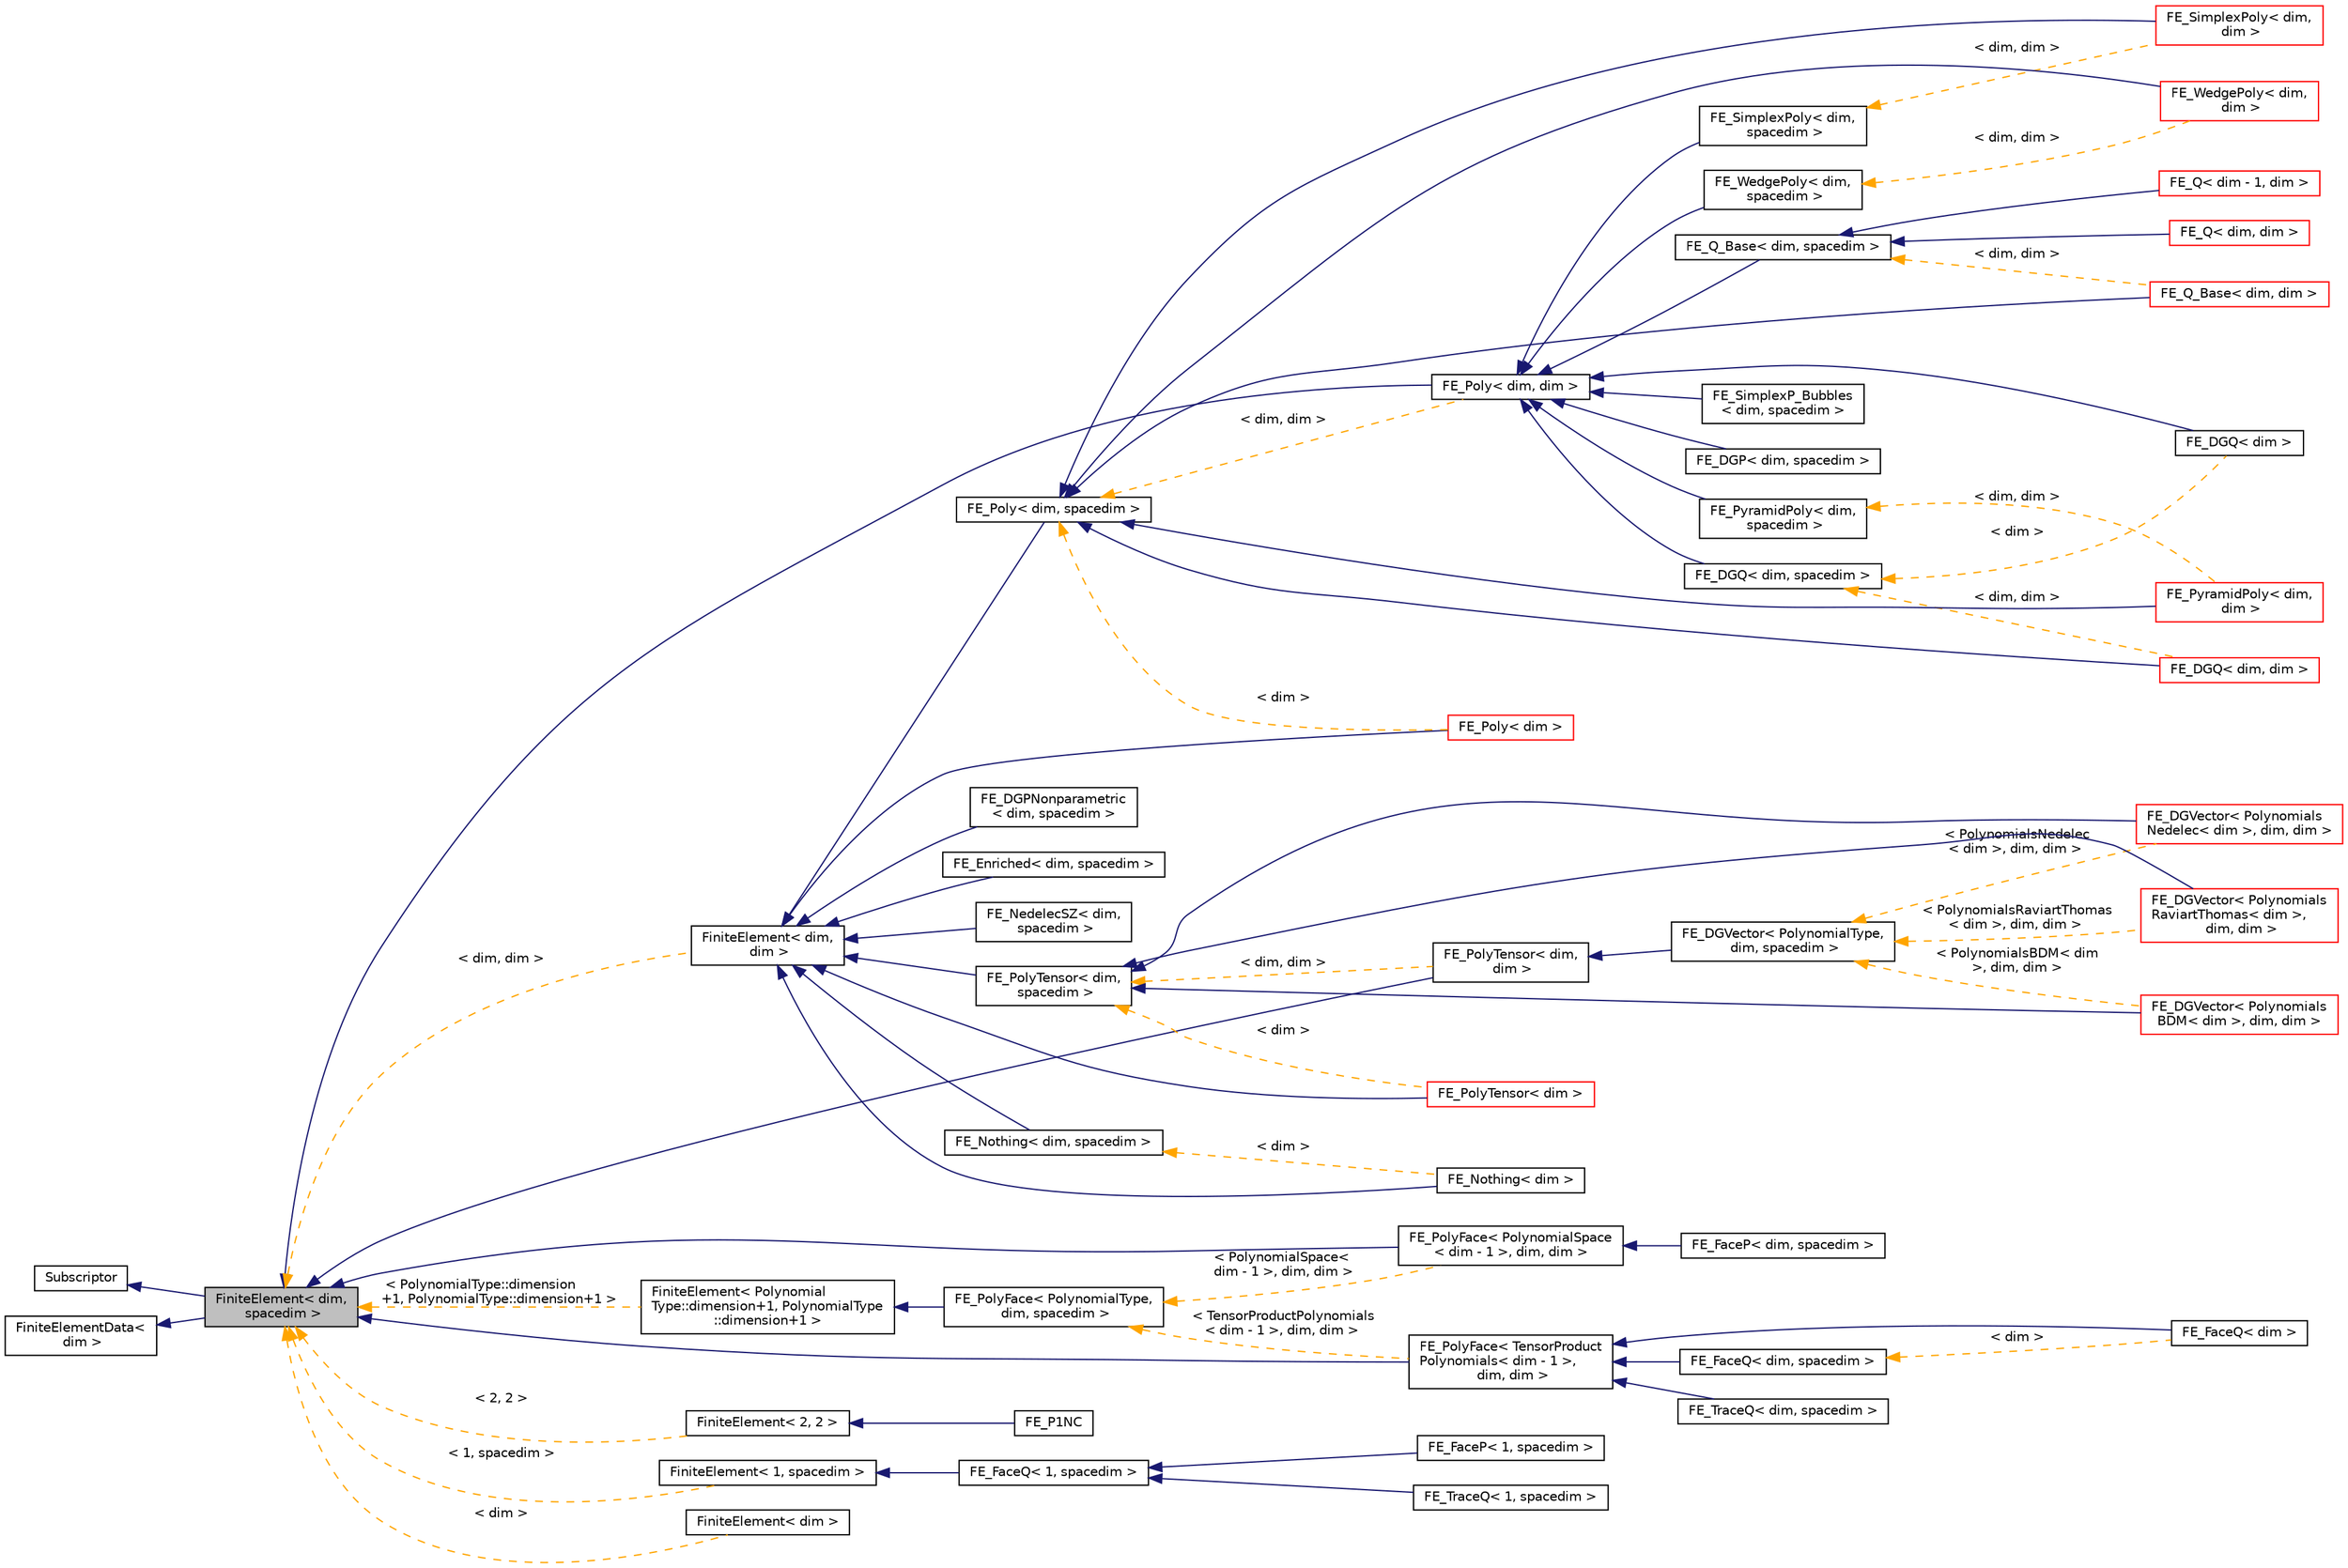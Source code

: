 digraph "FiniteElement&lt; dim, spacedim &gt;"
{
 // LATEX_PDF_SIZE
  edge [fontname="Helvetica",fontsize="10",labelfontname="Helvetica",labelfontsize="10"];
  node [fontname="Helvetica",fontsize="10",shape=record];
  rankdir="LR";
  Node1 [label="FiniteElement\< dim,\l spacedim \>",height=0.2,width=0.4,color="black", fillcolor="grey75", style="filled", fontcolor="black",tooltip=" "];
  Node2 -> Node1 [dir="back",color="midnightblue",fontsize="10",style="solid",fontname="Helvetica"];
  Node2 [label="Subscriptor",height=0.2,width=0.4,color="black", fillcolor="white", style="filled",URL="$classSubscriptor.html",tooltip=" "];
  Node3 -> Node1 [dir="back",color="midnightblue",fontsize="10",style="solid",fontname="Helvetica"];
  Node3 [label="FiniteElementData\<\l dim \>",height=0.2,width=0.4,color="black", fillcolor="white", style="filled",URL="$classFiniteElementData.html",tooltip=" "];
  Node1 -> Node4 [dir="back",color="midnightblue",fontsize="10",style="solid",fontname="Helvetica"];
  Node4 [label="FE_Poly\< dim, dim \>",height=0.2,width=0.4,color="black", fillcolor="white", style="filled",URL="$classFE__Poly.html",tooltip=" "];
  Node4 -> Node5 [dir="back",color="midnightblue",fontsize="10",style="solid",fontname="Helvetica"];
  Node5 [label="FE_DGP\< dim, spacedim \>",height=0.2,width=0.4,color="black", fillcolor="white", style="filled",URL="$classFE__DGP.html",tooltip=" "];
  Node4 -> Node6 [dir="back",color="midnightblue",fontsize="10",style="solid",fontname="Helvetica"];
  Node6 [label="FE_DGQ\< dim, spacedim \>",height=0.2,width=0.4,color="black", fillcolor="white", style="filled",URL="$classFE__DGQ.html",tooltip=" "];
  Node6 -> Node7 [dir="back",color="orange",fontsize="10",style="dashed",label=" \< dim, dim \>" ,fontname="Helvetica"];
  Node7 [label="FE_DGQ\< dim, dim \>",height=0.2,width=0.4,color="red", fillcolor="white", style="filled",URL="$classFE__DGQ.html",tooltip=" "];
  Node6 -> Node12 [dir="back",color="orange",fontsize="10",style="dashed",label=" \< dim \>" ,fontname="Helvetica"];
  Node12 [label="FE_DGQ\< dim \>",height=0.2,width=0.4,color="black", fillcolor="white", style="filled",URL="$classFE__DGQ.html",tooltip=" "];
  Node4 -> Node12 [dir="back",color="midnightblue",fontsize="10",style="solid",fontname="Helvetica"];
  Node4 -> Node13 [dir="back",color="midnightblue",fontsize="10",style="solid",fontname="Helvetica"];
  Node13 [label="FE_PyramidPoly\< dim,\l spacedim \>",height=0.2,width=0.4,color="black", fillcolor="white", style="filled",URL="$classFE__PyramidPoly.html",tooltip=" "];
  Node13 -> Node14 [dir="back",color="orange",fontsize="10",style="dashed",label=" \< dim, dim \>" ,fontname="Helvetica"];
  Node14 [label="FE_PyramidPoly\< dim,\l dim \>",height=0.2,width=0.4,color="red", fillcolor="white", style="filled",URL="$classFE__PyramidPoly.html",tooltip=" "];
  Node4 -> Node17 [dir="back",color="midnightblue",fontsize="10",style="solid",fontname="Helvetica"];
  Node17 [label="FE_Q_Base\< dim, spacedim \>",height=0.2,width=0.4,color="black", fillcolor="white", style="filled",URL="$classFE__Q__Base.html",tooltip=" "];
  Node17 -> Node18 [dir="back",color="midnightblue",fontsize="10",style="solid",fontname="Helvetica"];
  Node18 [label="FE_Q\< dim - 1, dim \>",height=0.2,width=0.4,color="red", fillcolor="white", style="filled",URL="$classFE__Q.html",tooltip=" "];
  Node17 -> Node19 [dir="back",color="midnightblue",fontsize="10",style="solid",fontname="Helvetica"];
  Node19 [label="FE_Q\< dim, dim \>",height=0.2,width=0.4,color="red", fillcolor="white", style="filled",URL="$classFE__Q.html",tooltip=" "];
  Node17 -> Node20 [dir="back",color="orange",fontsize="10",style="dashed",label=" \< dim, dim \>" ,fontname="Helvetica"];
  Node20 [label="FE_Q_Base\< dim, dim \>",height=0.2,width=0.4,color="red", fillcolor="white", style="filled",URL="$classFE__Q__Base.html",tooltip=" "];
  Node4 -> Node28 [dir="back",color="midnightblue",fontsize="10",style="solid",fontname="Helvetica"];
  Node28 [label="FE_SimplexP_Bubbles\l\< dim, spacedim \>",height=0.2,width=0.4,color="black", fillcolor="white", style="filled",URL="$classFE__SimplexP__Bubbles.html",tooltip="Enriched version of FE_P that can be used with nodal quadrature. Many explicit time integration schem..."];
  Node4 -> Node29 [dir="back",color="midnightblue",fontsize="10",style="solid",fontname="Helvetica"];
  Node29 [label="FE_SimplexPoly\< dim,\l spacedim \>",height=0.2,width=0.4,color="black", fillcolor="white", style="filled",URL="$classFE__SimplexPoly.html",tooltip=" "];
  Node29 -> Node30 [dir="back",color="orange",fontsize="10",style="dashed",label=" \< dim, dim \>" ,fontname="Helvetica"];
  Node30 [label="FE_SimplexPoly\< dim,\l dim \>",height=0.2,width=0.4,color="red", fillcolor="white", style="filled",URL="$classFE__SimplexPoly.html",tooltip=" "];
  Node4 -> Node33 [dir="back",color="midnightblue",fontsize="10",style="solid",fontname="Helvetica"];
  Node33 [label="FE_WedgePoly\< dim,\l spacedim \>",height=0.2,width=0.4,color="black", fillcolor="white", style="filled",URL="$classFE__WedgePoly.html",tooltip=" "];
  Node33 -> Node34 [dir="back",color="orange",fontsize="10",style="dashed",label=" \< dim, dim \>" ,fontname="Helvetica"];
  Node34 [label="FE_WedgePoly\< dim,\l dim \>",height=0.2,width=0.4,color="red", fillcolor="white", style="filled",URL="$classFE__WedgePoly.html",tooltip=" "];
  Node1 -> Node37 [dir="back",color="midnightblue",fontsize="10",style="solid",fontname="Helvetica"];
  Node37 [label="FE_PolyFace\< PolynomialSpace\l\< dim - 1 \>, dim, dim \>",height=0.2,width=0.4,color="black", fillcolor="white", style="filled",URL="$classFE__PolyFace.html",tooltip=" "];
  Node37 -> Node38 [dir="back",color="midnightblue",fontsize="10",style="solid",fontname="Helvetica"];
  Node38 [label="FE_FaceP\< dim, spacedim \>",height=0.2,width=0.4,color="black", fillcolor="white", style="filled",URL="$classFE__FaceP.html",tooltip=" "];
  Node1 -> Node39 [dir="back",color="midnightblue",fontsize="10",style="solid",fontname="Helvetica"];
  Node39 [label="FE_PolyFace\< TensorProduct\lPolynomials\< dim - 1 \>,\l dim, dim \>",height=0.2,width=0.4,color="black", fillcolor="white", style="filled",URL="$classFE__PolyFace.html",tooltip=" "];
  Node39 -> Node40 [dir="back",color="midnightblue",fontsize="10",style="solid",fontname="Helvetica"];
  Node40 [label="FE_FaceQ\< dim, spacedim \>",height=0.2,width=0.4,color="black", fillcolor="white", style="filled",URL="$classFE__FaceQ.html",tooltip=" "];
  Node40 -> Node41 [dir="back",color="orange",fontsize="10",style="dashed",label=" \< dim \>" ,fontname="Helvetica"];
  Node41 [label="FE_FaceQ\< dim \>",height=0.2,width=0.4,color="black", fillcolor="white", style="filled",URL="$classFE__FaceQ.html",tooltip=" "];
  Node39 -> Node41 [dir="back",color="midnightblue",fontsize="10",style="solid",fontname="Helvetica"];
  Node39 -> Node42 [dir="back",color="midnightblue",fontsize="10",style="solid",fontname="Helvetica"];
  Node42 [label="FE_TraceQ\< dim, spacedim \>",height=0.2,width=0.4,color="black", fillcolor="white", style="filled",URL="$classFE__TraceQ.html",tooltip=" "];
  Node1 -> Node43 [dir="back",color="midnightblue",fontsize="10",style="solid",fontname="Helvetica"];
  Node43 [label="FE_PolyTensor\< dim,\l dim \>",height=0.2,width=0.4,color="black", fillcolor="white", style="filled",URL="$classFE__PolyTensor.html",tooltip=" "];
  Node43 -> Node44 [dir="back",color="midnightblue",fontsize="10",style="solid",fontname="Helvetica"];
  Node44 [label="FE_DGVector\< PolynomialType,\l dim, spacedim \>",height=0.2,width=0.4,color="black", fillcolor="white", style="filled",URL="$classFE__DGVector.html",tooltip=" "];
  Node44 -> Node45 [dir="back",color="orange",fontsize="10",style="dashed",label=" \< PolynomialsRaviartThomas\l\< dim \>, dim, dim \>" ,fontname="Helvetica"];
  Node45 [label="FE_DGVector\< Polynomials\lRaviartThomas\< dim \>,\l dim, dim \>",height=0.2,width=0.4,color="red", fillcolor="white", style="filled",URL="$classFE__DGVector.html",tooltip=" "];
  Node44 -> Node48 [dir="back",color="orange",fontsize="10",style="dashed",label=" \< PolynomialsBDM\< dim\l \>, dim, dim \>" ,fontname="Helvetica"];
  Node48 [label="FE_DGVector\< Polynomials\lBDM\< dim \>, dim, dim \>",height=0.2,width=0.4,color="red", fillcolor="white", style="filled",URL="$classFE__DGVector.html",tooltip=" "];
  Node44 -> Node50 [dir="back",color="orange",fontsize="10",style="dashed",label=" \< PolynomialsNedelec\l\< dim \>, dim, dim \>" ,fontname="Helvetica"];
  Node50 [label="FE_DGVector\< Polynomials\lNedelec\< dim \>, dim, dim \>",height=0.2,width=0.4,color="red", fillcolor="white", style="filled",URL="$classFE__DGVector.html",tooltip=" "];
  Node1 -> Node52 [dir="back",color="orange",fontsize="10",style="dashed",label=" \< 2, 2 \>" ,fontname="Helvetica"];
  Node52 [label="FiniteElement\< 2, 2 \>",height=0.2,width=0.4,color="black", fillcolor="white", style="filled",URL="$classFiniteElement.html",tooltip=" "];
  Node52 -> Node53 [dir="back",color="midnightblue",fontsize="10",style="solid",fontname="Helvetica"];
  Node53 [label="FE_P1NC",height=0.2,width=0.4,color="black", fillcolor="white", style="filled",URL="$classFE__P1NC.html",tooltip=" "];
  Node1 -> Node54 [dir="back",color="orange",fontsize="10",style="dashed",label=" \< PolynomialType::dimension\l+1, PolynomialType::dimension+1 \>" ,fontname="Helvetica"];
  Node54 [label="FiniteElement\< Polynomial\lType::dimension+1, PolynomialType\l::dimension+1 \>",height=0.2,width=0.4,color="black", fillcolor="white", style="filled",URL="$classFiniteElement.html",tooltip=" "];
  Node54 -> Node55 [dir="back",color="midnightblue",fontsize="10",style="solid",fontname="Helvetica"];
  Node55 [label="FE_PolyFace\< PolynomialType,\l dim, spacedim \>",height=0.2,width=0.4,color="black", fillcolor="white", style="filled",URL="$classFE__PolyFace.html",tooltip=" "];
  Node55 -> Node37 [dir="back",color="orange",fontsize="10",style="dashed",label=" \< PolynomialSpace\<\l dim - 1 \>, dim, dim \>" ,fontname="Helvetica"];
  Node55 -> Node39 [dir="back",color="orange",fontsize="10",style="dashed",label=" \< TensorProductPolynomials\l\< dim - 1 \>, dim, dim \>" ,fontname="Helvetica"];
  Node1 -> Node56 [dir="back",color="orange",fontsize="10",style="dashed",label=" \< 1, spacedim \>" ,fontname="Helvetica"];
  Node56 [label="FiniteElement\< 1, spacedim \>",height=0.2,width=0.4,color="black", fillcolor="white", style="filled",URL="$classFiniteElement.html",tooltip=" "];
  Node56 -> Node57 [dir="back",color="midnightblue",fontsize="10",style="solid",fontname="Helvetica"];
  Node57 [label="FE_FaceQ\< 1, spacedim \>",height=0.2,width=0.4,color="black", fillcolor="white", style="filled",URL="$classFE__FaceQ_3_011_00_01spacedim_01_4.html",tooltip=" "];
  Node57 -> Node58 [dir="back",color="midnightblue",fontsize="10",style="solid",fontname="Helvetica"];
  Node58 [label="FE_FaceP\< 1, spacedim \>",height=0.2,width=0.4,color="black", fillcolor="white", style="filled",URL="$classFE__FaceP_3_011_00_01spacedim_01_4.html",tooltip=" "];
  Node57 -> Node59 [dir="back",color="midnightblue",fontsize="10",style="solid",fontname="Helvetica"];
  Node59 [label="FE_TraceQ\< 1, spacedim \>",height=0.2,width=0.4,color="black", fillcolor="white", style="filled",URL="$classFE__TraceQ_3_011_00_01spacedim_01_4.html",tooltip=" "];
  Node1 -> Node60 [dir="back",color="orange",fontsize="10",style="dashed",label=" \< dim, dim \>" ,fontname="Helvetica"];
  Node60 [label="FiniteElement\< dim,\l dim \>",height=0.2,width=0.4,color="black", fillcolor="white", style="filled",URL="$classFiniteElement.html",tooltip=" "];
  Node60 -> Node61 [dir="back",color="midnightblue",fontsize="10",style="solid",fontname="Helvetica"];
  Node61 [label="FE_DGPNonparametric\l\< dim, spacedim \>",height=0.2,width=0.4,color="black", fillcolor="white", style="filled",URL="$classFE__DGPNonparametric.html",tooltip=" "];
  Node60 -> Node62 [dir="back",color="midnightblue",fontsize="10",style="solid",fontname="Helvetica"];
  Node62 [label="FE_Enriched\< dim, spacedim \>",height=0.2,width=0.4,color="black", fillcolor="white", style="filled",URL="$classFE__Enriched.html",tooltip=" "];
  Node60 -> Node63 [dir="back",color="midnightblue",fontsize="10",style="solid",fontname="Helvetica"];
  Node63 [label="FE_NedelecSZ\< dim,\l spacedim \>",height=0.2,width=0.4,color="black", fillcolor="white", style="filled",URL="$classFE__NedelecSZ.html",tooltip=" "];
  Node60 -> Node64 [dir="back",color="midnightblue",fontsize="10",style="solid",fontname="Helvetica"];
  Node64 [label="FE_Nothing\< dim, spacedim \>",height=0.2,width=0.4,color="black", fillcolor="white", style="filled",URL="$classFE__Nothing.html",tooltip=" "];
  Node64 -> Node65 [dir="back",color="orange",fontsize="10",style="dashed",label=" \< dim \>" ,fontname="Helvetica"];
  Node65 [label="FE_Nothing\< dim \>",height=0.2,width=0.4,color="black", fillcolor="white", style="filled",URL="$classFE__Nothing.html",tooltip=" "];
  Node60 -> Node65 [dir="back",color="midnightblue",fontsize="10",style="solid",fontname="Helvetica"];
  Node60 -> Node66 [dir="back",color="midnightblue",fontsize="10",style="solid",fontname="Helvetica"];
  Node66 [label="FE_Poly\< dim, spacedim \>",height=0.2,width=0.4,color="black", fillcolor="white", style="filled",URL="$classFE__Poly.html",tooltip=" "];
  Node66 -> Node7 [dir="back",color="midnightblue",fontsize="10",style="solid",fontname="Helvetica"];
  Node66 -> Node14 [dir="back",color="midnightblue",fontsize="10",style="solid",fontname="Helvetica"];
  Node66 -> Node20 [dir="back",color="midnightblue",fontsize="10",style="solid",fontname="Helvetica"];
  Node66 -> Node30 [dir="back",color="midnightblue",fontsize="10",style="solid",fontname="Helvetica"];
  Node66 -> Node34 [dir="back",color="midnightblue",fontsize="10",style="solid",fontname="Helvetica"];
  Node66 -> Node4 [dir="back",color="orange",fontsize="10",style="dashed",label=" \< dim, dim \>" ,fontname="Helvetica"];
  Node66 -> Node67 [dir="back",color="orange",fontsize="10",style="dashed",label=" \< dim \>" ,fontname="Helvetica"];
  Node67 [label="FE_Poly\< dim \>",height=0.2,width=0.4,color="red", fillcolor="white", style="filled",URL="$classFE__Poly.html",tooltip=" "];
  Node60 -> Node67 [dir="back",color="midnightblue",fontsize="10",style="solid",fontname="Helvetica"];
  Node60 -> Node71 [dir="back",color="midnightblue",fontsize="10",style="solid",fontname="Helvetica"];
  Node71 [label="FE_PolyTensor\< dim,\l spacedim \>",height=0.2,width=0.4,color="black", fillcolor="white", style="filled",URL="$classFE__PolyTensor.html",tooltip=" "];
  Node71 -> Node48 [dir="back",color="midnightblue",fontsize="10",style="solid",fontname="Helvetica"];
  Node71 -> Node50 [dir="back",color="midnightblue",fontsize="10",style="solid",fontname="Helvetica"];
  Node71 -> Node45 [dir="back",color="midnightblue",fontsize="10",style="solid",fontname="Helvetica"];
  Node71 -> Node43 [dir="back",color="orange",fontsize="10",style="dashed",label=" \< dim, dim \>" ,fontname="Helvetica"];
  Node71 -> Node72 [dir="back",color="orange",fontsize="10",style="dashed",label=" \< dim \>" ,fontname="Helvetica"];
  Node72 [label="FE_PolyTensor\< dim \>",height=0.2,width=0.4,color="red", fillcolor="white", style="filled",URL="$classFE__PolyTensor.html",tooltip=" "];
  Node60 -> Node72 [dir="back",color="midnightblue",fontsize="10",style="solid",fontname="Helvetica"];
  Node1 -> Node80 [dir="back",color="orange",fontsize="10",style="dashed",label=" \< dim \>" ,fontname="Helvetica"];
  Node80 [label="FiniteElement\< dim \>",height=0.2,width=0.4,color="black", fillcolor="white", style="filled",URL="$classFiniteElement.html",tooltip=" "];
}
